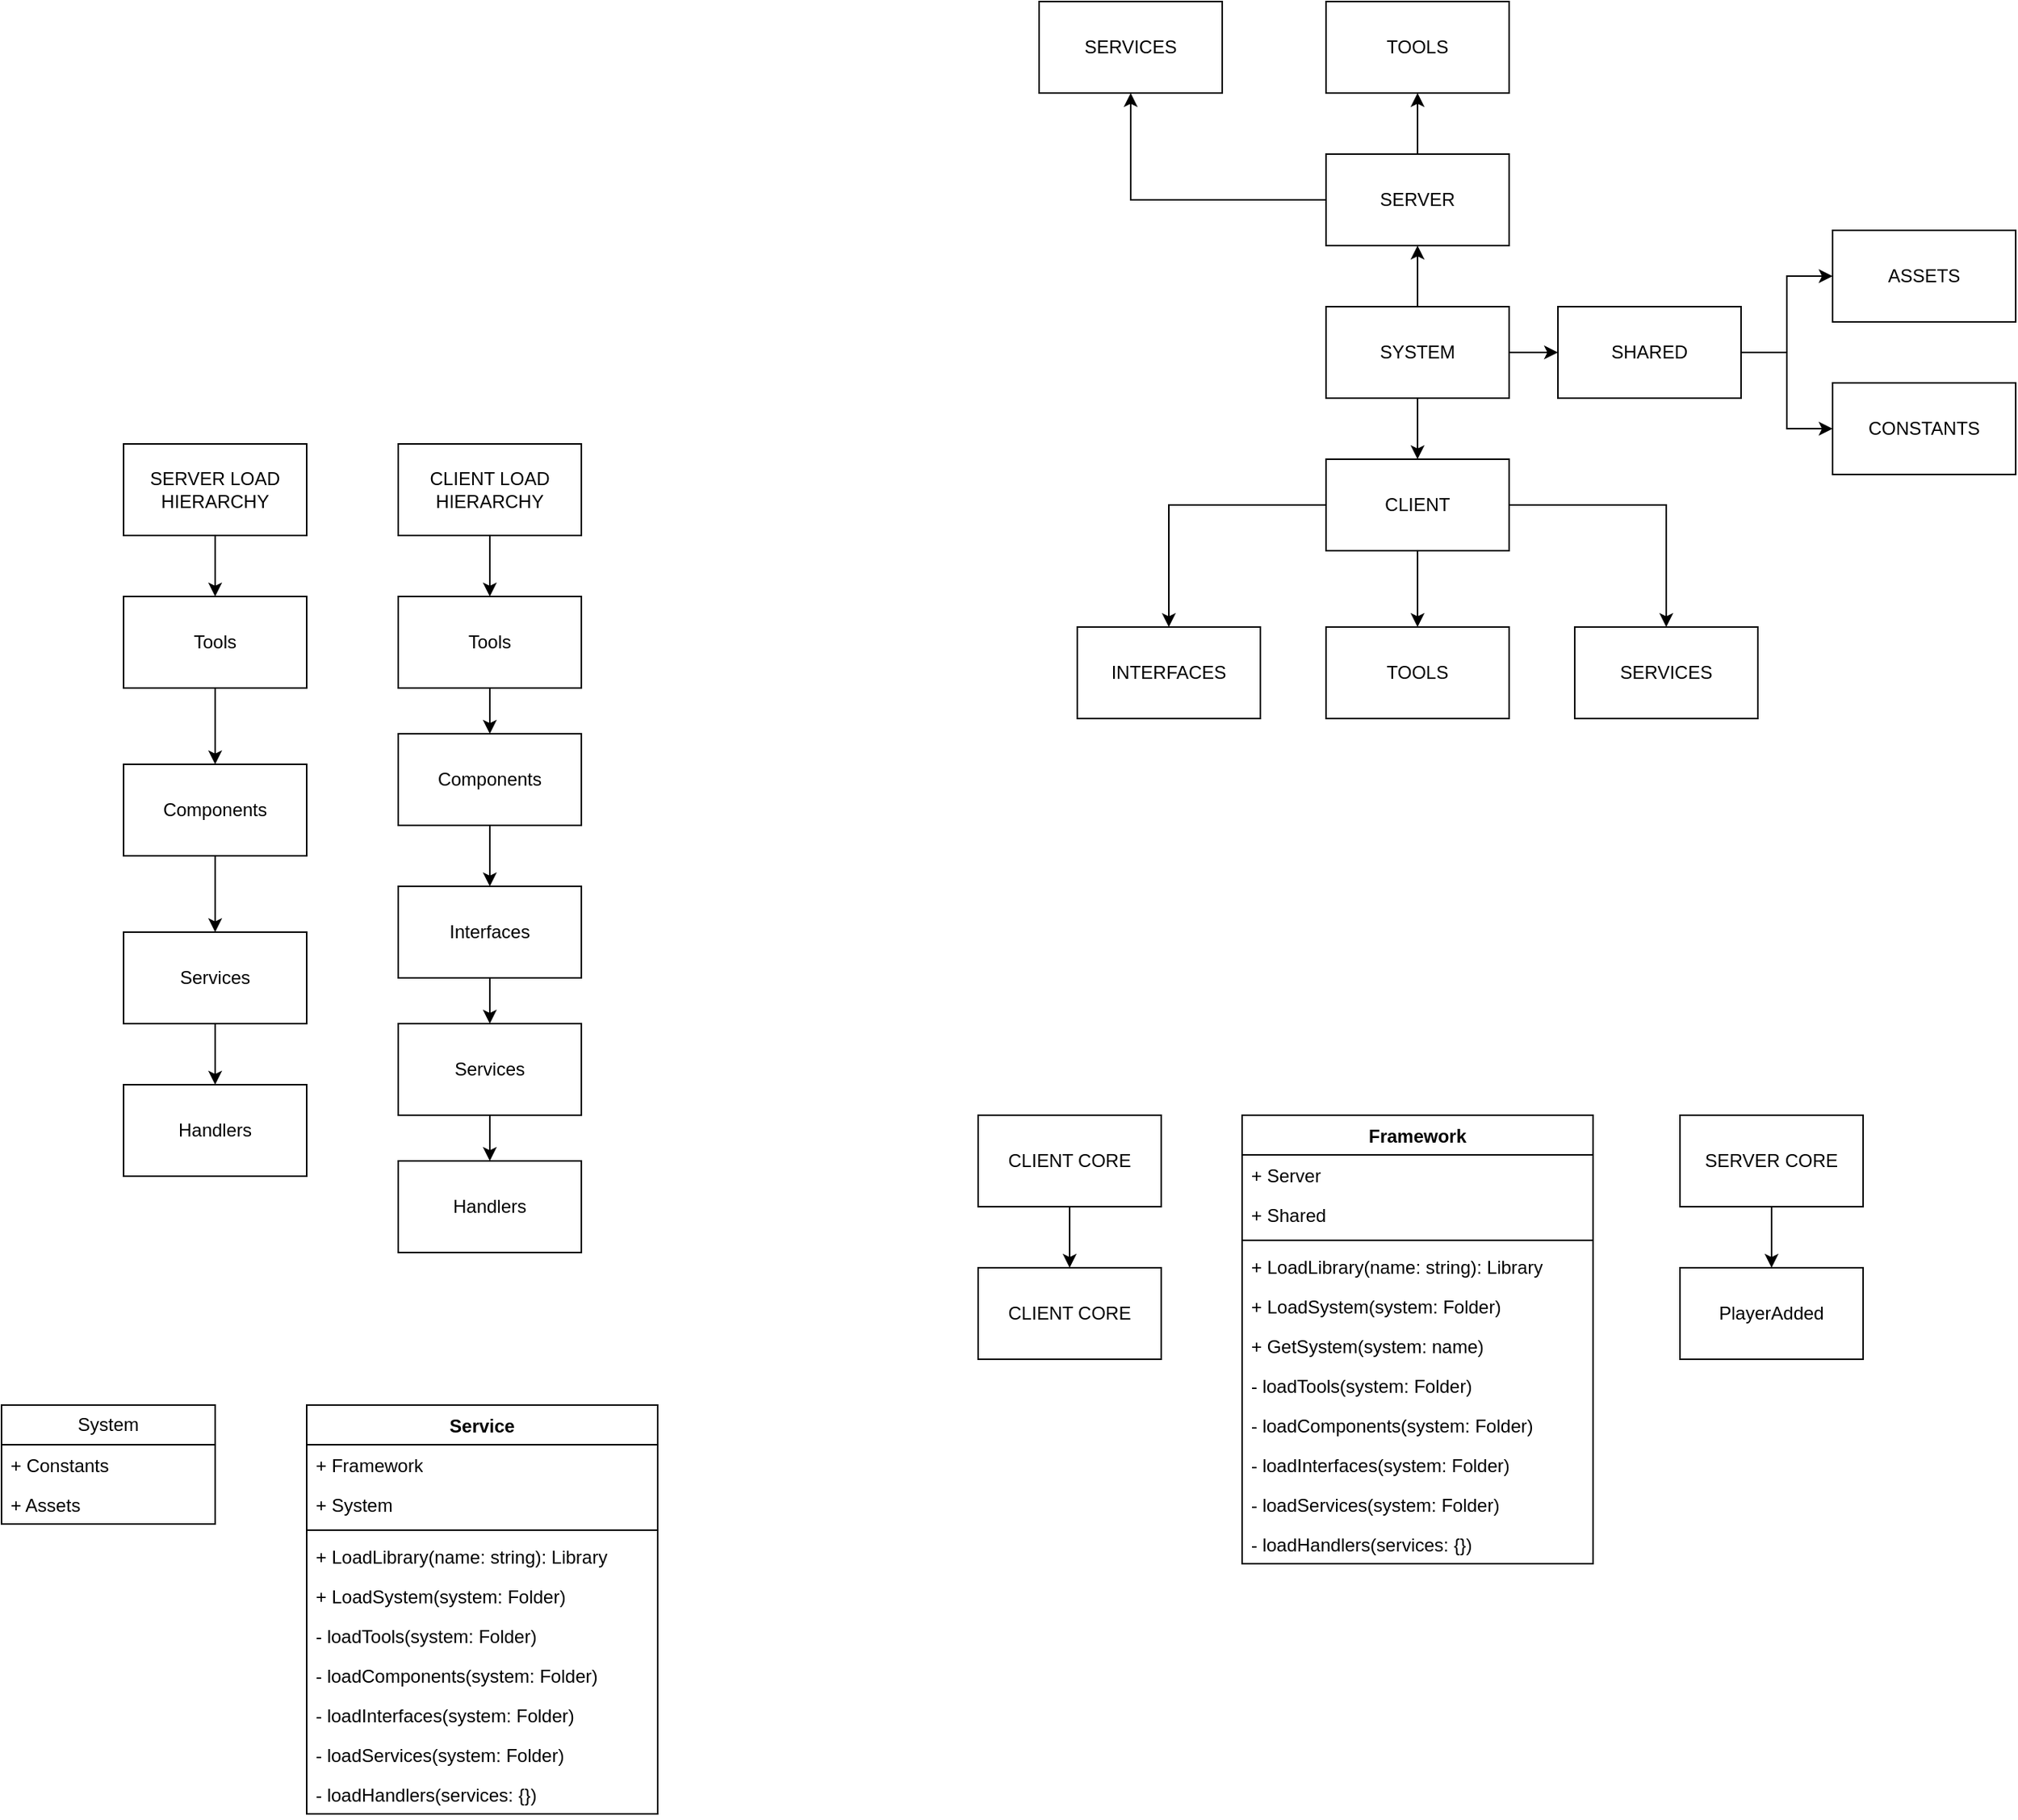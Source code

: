<mxfile version="24.8.0">
  <diagram name="Strona-1" id="D0WtJ--KG0pHbl8i14lQ">
    <mxGraphModel dx="2062" dy="1830" grid="1" gridSize="10" guides="1" tooltips="1" connect="1" arrows="1" fold="1" page="1" pageScale="1" pageWidth="827" pageHeight="1169" math="0" shadow="0">
      <root>
        <mxCell id="0" />
        <mxCell id="1" parent="0" />
        <mxCell id="PejXEIsaFlRkTcH4WxqB-4" value="" style="edgeStyle=orthogonalEdgeStyle;rounded=0;orthogonalLoop=1;jettySize=auto;html=1;" edge="1" parent="1" source="Cw_Zhbjyzplr6PI6fNdj-1">
          <mxGeometry relative="1" as="geometry">
            <mxPoint x="190" y="320" as="targetPoint" />
          </mxGeometry>
        </mxCell>
        <mxCell id="Cw_Zhbjyzplr6PI6fNdj-1" value="CLIENT CORE" style="rounded=0;whiteSpace=wrap;html=1;" parent="1" vertex="1">
          <mxGeometry x="130" y="220" width="120" height="60" as="geometry" />
        </mxCell>
        <mxCell id="PejXEIsaFlRkTcH4WxqB-6" style="edgeStyle=orthogonalEdgeStyle;rounded=0;orthogonalLoop=1;jettySize=auto;html=1;entryX=0.5;entryY=0;entryDx=0;entryDy=0;" edge="1" parent="1" source="Cw_Zhbjyzplr6PI6fNdj-2" target="PejXEIsaFlRkTcH4WxqB-5">
          <mxGeometry relative="1" as="geometry" />
        </mxCell>
        <mxCell id="Cw_Zhbjyzplr6PI6fNdj-2" value="SERVER CORE" style="rounded=0;whiteSpace=wrap;html=1;" parent="1" vertex="1">
          <mxGeometry x="590" y="220" width="120" height="60" as="geometry" />
        </mxCell>
        <mxCell id="Cw_Zhbjyzplr6PI6fNdj-11" style="edgeStyle=orthogonalEdgeStyle;rounded=0;orthogonalLoop=1;jettySize=auto;html=1;entryX=0.5;entryY=0;entryDx=0;entryDy=0;" parent="1" source="Cw_Zhbjyzplr6PI6fNdj-7" target="Cw_Zhbjyzplr6PI6fNdj-10" edge="1">
          <mxGeometry relative="1" as="geometry" />
        </mxCell>
        <mxCell id="Cw_Zhbjyzplr6PI6fNdj-13" style="edgeStyle=orthogonalEdgeStyle;rounded=0;orthogonalLoop=1;jettySize=auto;html=1;entryX=0.5;entryY=0;entryDx=0;entryDy=0;" parent="1" source="Cw_Zhbjyzplr6PI6fNdj-7" target="Cw_Zhbjyzplr6PI6fNdj-12" edge="1">
          <mxGeometry relative="1" as="geometry" />
        </mxCell>
        <mxCell id="Cw_Zhbjyzplr6PI6fNdj-15" style="edgeStyle=orthogonalEdgeStyle;rounded=0;orthogonalLoop=1;jettySize=auto;html=1;entryX=0.5;entryY=0;entryDx=0;entryDy=0;" parent="1" source="Cw_Zhbjyzplr6PI6fNdj-7" target="Cw_Zhbjyzplr6PI6fNdj-14" edge="1">
          <mxGeometry relative="1" as="geometry" />
        </mxCell>
        <mxCell id="Cw_Zhbjyzplr6PI6fNdj-7" value="CLIENT" style="whiteSpace=wrap;html=1;rounded=0;" parent="1" vertex="1">
          <mxGeometry x="358" y="-210" width="120" height="60" as="geometry" />
        </mxCell>
        <mxCell id="Cw_Zhbjyzplr6PI6fNdj-10" value="TOOLS" style="whiteSpace=wrap;html=1;rounded=0;" parent="1" vertex="1">
          <mxGeometry x="358" y="-100" width="120" height="60" as="geometry" />
        </mxCell>
        <mxCell id="Cw_Zhbjyzplr6PI6fNdj-12" value="INTERFACES" style="whiteSpace=wrap;html=1;rounded=0;" parent="1" vertex="1">
          <mxGeometry x="195" y="-100" width="120" height="60" as="geometry" />
        </mxCell>
        <mxCell id="Cw_Zhbjyzplr6PI6fNdj-14" value="SERVICES" style="whiteSpace=wrap;html=1;rounded=0;" parent="1" vertex="1">
          <mxGeometry x="521" y="-100" width="120" height="60" as="geometry" />
        </mxCell>
        <mxCell id="Cw_Zhbjyzplr6PI6fNdj-16" value="ASSETS" style="whiteSpace=wrap;html=1;rounded=0;" parent="1" vertex="1">
          <mxGeometry x="690" y="-360" width="120" height="60" as="geometry" />
        </mxCell>
        <mxCell id="Cw_Zhbjyzplr6PI6fNdj-23" style="edgeStyle=orthogonalEdgeStyle;rounded=0;orthogonalLoop=1;jettySize=auto;html=1;entryX=0.5;entryY=0;entryDx=0;entryDy=0;" parent="1" source="Cw_Zhbjyzplr6PI6fNdj-22" target="Cw_Zhbjyzplr6PI6fNdj-7" edge="1">
          <mxGeometry relative="1" as="geometry" />
        </mxCell>
        <mxCell id="Cw_Zhbjyzplr6PI6fNdj-27" style="edgeStyle=orthogonalEdgeStyle;rounded=0;orthogonalLoop=1;jettySize=auto;html=1;entryX=0.5;entryY=1;entryDx=0;entryDy=0;" parent="1" source="Cw_Zhbjyzplr6PI6fNdj-22" target="Cw_Zhbjyzplr6PI6fNdj-24" edge="1">
          <mxGeometry relative="1" as="geometry" />
        </mxCell>
        <mxCell id="Cw_Zhbjyzplr6PI6fNdj-29" value="" style="edgeStyle=orthogonalEdgeStyle;rounded=0;orthogonalLoop=1;jettySize=auto;html=1;" parent="1" source="Cw_Zhbjyzplr6PI6fNdj-22" target="Cw_Zhbjyzplr6PI6fNdj-28" edge="1">
          <mxGeometry relative="1" as="geometry" />
        </mxCell>
        <mxCell id="Cw_Zhbjyzplr6PI6fNdj-22" value="SYSTEM" style="whiteSpace=wrap;html=1;rounded=0;" parent="1" vertex="1">
          <mxGeometry x="358" y="-310" width="120" height="60" as="geometry" />
        </mxCell>
        <mxCell id="Cw_Zhbjyzplr6PI6fNdj-26" style="edgeStyle=orthogonalEdgeStyle;rounded=0;orthogonalLoop=1;jettySize=auto;html=1;entryX=0.5;entryY=1;entryDx=0;entryDy=0;" parent="1" source="Cw_Zhbjyzplr6PI6fNdj-24" target="Cw_Zhbjyzplr6PI6fNdj-25" edge="1">
          <mxGeometry relative="1" as="geometry" />
        </mxCell>
        <mxCell id="Cw_Zhbjyzplr6PI6fNdj-34" style="edgeStyle=orthogonalEdgeStyle;rounded=0;orthogonalLoop=1;jettySize=auto;html=1;" parent="1" source="Cw_Zhbjyzplr6PI6fNdj-24" target="Cw_Zhbjyzplr6PI6fNdj-33" edge="1">
          <mxGeometry relative="1" as="geometry" />
        </mxCell>
        <mxCell id="Cw_Zhbjyzplr6PI6fNdj-24" value="SERVER" style="whiteSpace=wrap;html=1;rounded=0;" parent="1" vertex="1">
          <mxGeometry x="358" y="-410" width="120" height="60" as="geometry" />
        </mxCell>
        <mxCell id="Cw_Zhbjyzplr6PI6fNdj-25" value="SERVICES" style="whiteSpace=wrap;html=1;rounded=0;" parent="1" vertex="1">
          <mxGeometry x="170" y="-510" width="120" height="60" as="geometry" />
        </mxCell>
        <mxCell id="Cw_Zhbjyzplr6PI6fNdj-31" style="edgeStyle=orthogonalEdgeStyle;rounded=0;orthogonalLoop=1;jettySize=auto;html=1;entryX=0;entryY=0.5;entryDx=0;entryDy=0;" parent="1" source="Cw_Zhbjyzplr6PI6fNdj-28" target="Cw_Zhbjyzplr6PI6fNdj-30" edge="1">
          <mxGeometry relative="1" as="geometry" />
        </mxCell>
        <mxCell id="Cw_Zhbjyzplr6PI6fNdj-32" style="edgeStyle=orthogonalEdgeStyle;rounded=0;orthogonalLoop=1;jettySize=auto;html=1;entryX=0;entryY=0.5;entryDx=0;entryDy=0;" parent="1" source="Cw_Zhbjyzplr6PI6fNdj-28" target="Cw_Zhbjyzplr6PI6fNdj-16" edge="1">
          <mxGeometry relative="1" as="geometry" />
        </mxCell>
        <mxCell id="Cw_Zhbjyzplr6PI6fNdj-28" value="SHARED" style="whiteSpace=wrap;html=1;rounded=0;" parent="1" vertex="1">
          <mxGeometry x="510" y="-310" width="120" height="60" as="geometry" />
        </mxCell>
        <mxCell id="Cw_Zhbjyzplr6PI6fNdj-30" value="CONSTANTS" style="whiteSpace=wrap;html=1;rounded=0;" parent="1" vertex="1">
          <mxGeometry x="690" y="-260" width="120" height="60" as="geometry" />
        </mxCell>
        <mxCell id="Cw_Zhbjyzplr6PI6fNdj-33" value="TOOLS" style="whiteSpace=wrap;html=1;rounded=0;" parent="1" vertex="1">
          <mxGeometry x="358" y="-510" width="120" height="60" as="geometry" />
        </mxCell>
        <mxCell id="PejXEIsaFlRkTcH4WxqB-5" value="PlayerAdded" style="whiteSpace=wrap;html=1;rounded=0;" vertex="1" parent="1">
          <mxGeometry x="590" y="320" width="120" height="60" as="geometry" />
        </mxCell>
        <mxCell id="PejXEIsaFlRkTcH4WxqB-7" value="Framework" style="swimlane;fontStyle=1;align=center;verticalAlign=top;childLayout=stackLayout;horizontal=1;startSize=26;horizontalStack=0;resizeParent=1;resizeParentMax=0;resizeLast=0;collapsible=1;marginBottom=0;whiteSpace=wrap;html=1;" vertex="1" parent="1">
          <mxGeometry x="303" y="220" width="230" height="294" as="geometry" />
        </mxCell>
        <mxCell id="PejXEIsaFlRkTcH4WxqB-8" value="+ Server" style="text;strokeColor=none;fillColor=none;align=left;verticalAlign=top;spacingLeft=4;spacingRight=4;overflow=hidden;rotatable=0;points=[[0,0.5],[1,0.5]];portConstraint=eastwest;whiteSpace=wrap;html=1;" vertex="1" parent="PejXEIsaFlRkTcH4WxqB-7">
          <mxGeometry y="26" width="230" height="26" as="geometry" />
        </mxCell>
        <mxCell id="PejXEIsaFlRkTcH4WxqB-12" value="+ Shared" style="text;strokeColor=none;fillColor=none;align=left;verticalAlign=top;spacingLeft=4;spacingRight=4;overflow=hidden;rotatable=0;points=[[0,0.5],[1,0.5]];portConstraint=eastwest;whiteSpace=wrap;html=1;" vertex="1" parent="PejXEIsaFlRkTcH4WxqB-7">
          <mxGeometry y="52" width="230" height="26" as="geometry" />
        </mxCell>
        <mxCell id="PejXEIsaFlRkTcH4WxqB-9" value="" style="line;strokeWidth=1;fillColor=none;align=left;verticalAlign=middle;spacingTop=-1;spacingLeft=3;spacingRight=3;rotatable=0;labelPosition=right;points=[];portConstraint=eastwest;strokeColor=inherit;" vertex="1" parent="PejXEIsaFlRkTcH4WxqB-7">
          <mxGeometry y="78" width="230" height="8" as="geometry" />
        </mxCell>
        <mxCell id="PejXEIsaFlRkTcH4WxqB-10" value="+ LoadLibrary(name: string): Library" style="text;strokeColor=none;fillColor=none;align=left;verticalAlign=top;spacingLeft=4;spacingRight=4;overflow=hidden;rotatable=0;points=[[0,0.5],[1,0.5]];portConstraint=eastwest;whiteSpace=wrap;html=1;" vertex="1" parent="PejXEIsaFlRkTcH4WxqB-7">
          <mxGeometry y="86" width="230" height="26" as="geometry" />
        </mxCell>
        <mxCell id="PejXEIsaFlRkTcH4WxqB-11" value="+ LoadSystem(system: Folder)" style="text;strokeColor=none;fillColor=none;align=left;verticalAlign=top;spacingLeft=4;spacingRight=4;overflow=hidden;rotatable=0;points=[[0,0.5],[1,0.5]];portConstraint=eastwest;whiteSpace=wrap;html=1;" vertex="1" parent="PejXEIsaFlRkTcH4WxqB-7">
          <mxGeometry y="112" width="230" height="26" as="geometry" />
        </mxCell>
        <mxCell id="PejXEIsaFlRkTcH4WxqB-57" value="+ GetSystem(system: name)" style="text;strokeColor=none;fillColor=none;align=left;verticalAlign=top;spacingLeft=4;spacingRight=4;overflow=hidden;rotatable=0;points=[[0,0.5],[1,0.5]];portConstraint=eastwest;whiteSpace=wrap;html=1;" vertex="1" parent="PejXEIsaFlRkTcH4WxqB-7">
          <mxGeometry y="138" width="230" height="26" as="geometry" />
        </mxCell>
        <mxCell id="PejXEIsaFlRkTcH4WxqB-34" value="- loadTools(system: Folder)" style="text;strokeColor=none;fillColor=none;align=left;verticalAlign=top;spacingLeft=4;spacingRight=4;overflow=hidden;rotatable=0;points=[[0,0.5],[1,0.5]];portConstraint=eastwest;whiteSpace=wrap;html=1;" vertex="1" parent="PejXEIsaFlRkTcH4WxqB-7">
          <mxGeometry y="164" width="230" height="26" as="geometry" />
        </mxCell>
        <mxCell id="PejXEIsaFlRkTcH4WxqB-39" value="- loadComponents(system: Folder)" style="text;strokeColor=none;fillColor=none;align=left;verticalAlign=top;spacingLeft=4;spacingRight=4;overflow=hidden;rotatable=0;points=[[0,0.5],[1,0.5]];portConstraint=eastwest;whiteSpace=wrap;html=1;" vertex="1" parent="PejXEIsaFlRkTcH4WxqB-7">
          <mxGeometry y="190" width="230" height="26" as="geometry" />
        </mxCell>
        <mxCell id="PejXEIsaFlRkTcH4WxqB-43" value="- loadInterfaces(system: Folder)" style="text;strokeColor=none;fillColor=none;align=left;verticalAlign=top;spacingLeft=4;spacingRight=4;overflow=hidden;rotatable=0;points=[[0,0.5],[1,0.5]];portConstraint=eastwest;whiteSpace=wrap;html=1;" vertex="1" parent="PejXEIsaFlRkTcH4WxqB-7">
          <mxGeometry y="216" width="230" height="26" as="geometry" />
        </mxCell>
        <mxCell id="PejXEIsaFlRkTcH4WxqB-44" value="- loadServices(system: Folder)" style="text;strokeColor=none;fillColor=none;align=left;verticalAlign=top;spacingLeft=4;spacingRight=4;overflow=hidden;rotatable=0;points=[[0,0.5],[1,0.5]];portConstraint=eastwest;whiteSpace=wrap;html=1;" vertex="1" parent="PejXEIsaFlRkTcH4WxqB-7">
          <mxGeometry y="242" width="230" height="26" as="geometry" />
        </mxCell>
        <mxCell id="PejXEIsaFlRkTcH4WxqB-33" value="- loadHandlers(services: {})" style="text;strokeColor=none;fillColor=none;align=left;verticalAlign=top;spacingLeft=4;spacingRight=4;overflow=hidden;rotatable=0;points=[[0,0.5],[1,0.5]];portConstraint=eastwest;whiteSpace=wrap;html=1;" vertex="1" parent="PejXEIsaFlRkTcH4WxqB-7">
          <mxGeometry y="268" width="230" height="26" as="geometry" />
        </mxCell>
        <mxCell id="PejXEIsaFlRkTcH4WxqB-30" value="" style="edgeStyle=orthogonalEdgeStyle;rounded=0;orthogonalLoop=1;jettySize=auto;html=1;" edge="1" parent="1" source="PejXEIsaFlRkTcH4WxqB-13" target="PejXEIsaFlRkTcH4WxqB-24">
          <mxGeometry relative="1" as="geometry" />
        </mxCell>
        <mxCell id="PejXEIsaFlRkTcH4WxqB-13" value="CLIENT LOAD HIERARCHY" style="rounded=0;whiteSpace=wrap;html=1;" vertex="1" parent="1">
          <mxGeometry x="-250" y="-220" width="120" height="60" as="geometry" />
        </mxCell>
        <mxCell id="PejXEIsaFlRkTcH4WxqB-16" value="" style="edgeStyle=orthogonalEdgeStyle;rounded=0;orthogonalLoop=1;jettySize=auto;html=1;" edge="1" parent="1" source="PejXEIsaFlRkTcH4WxqB-14" target="PejXEIsaFlRkTcH4WxqB-15">
          <mxGeometry relative="1" as="geometry" />
        </mxCell>
        <mxCell id="PejXEIsaFlRkTcH4WxqB-14" value="SERVER LOAD HIERARCHY" style="rounded=0;whiteSpace=wrap;html=1;" vertex="1" parent="1">
          <mxGeometry x="-430" y="-220" width="120" height="60" as="geometry" />
        </mxCell>
        <mxCell id="PejXEIsaFlRkTcH4WxqB-40" style="edgeStyle=orthogonalEdgeStyle;rounded=0;orthogonalLoop=1;jettySize=auto;html=1;entryX=0.5;entryY=0;entryDx=0;entryDy=0;" edge="1" parent="1" source="PejXEIsaFlRkTcH4WxqB-15" target="PejXEIsaFlRkTcH4WxqB-18">
          <mxGeometry relative="1" as="geometry" />
        </mxCell>
        <mxCell id="PejXEIsaFlRkTcH4WxqB-15" value="Tools" style="whiteSpace=wrap;html=1;rounded=0;" vertex="1" parent="1">
          <mxGeometry x="-430" y="-120" width="120" height="60" as="geometry" />
        </mxCell>
        <mxCell id="PejXEIsaFlRkTcH4WxqB-17" value="Handlers" style="whiteSpace=wrap;html=1;rounded=0;" vertex="1" parent="1">
          <mxGeometry x="-430" y="200" width="120" height="60" as="geometry" />
        </mxCell>
        <mxCell id="PejXEIsaFlRkTcH4WxqB-41" style="edgeStyle=orthogonalEdgeStyle;rounded=0;orthogonalLoop=1;jettySize=auto;html=1;entryX=0.5;entryY=0;entryDx=0;entryDy=0;" edge="1" parent="1" source="PejXEIsaFlRkTcH4WxqB-18" target="PejXEIsaFlRkTcH4WxqB-19">
          <mxGeometry relative="1" as="geometry" />
        </mxCell>
        <mxCell id="PejXEIsaFlRkTcH4WxqB-18" value="Components" style="whiteSpace=wrap;html=1;rounded=0;" vertex="1" parent="1">
          <mxGeometry x="-430" y="-10" width="120" height="60" as="geometry" />
        </mxCell>
        <mxCell id="PejXEIsaFlRkTcH4WxqB-42" style="edgeStyle=orthogonalEdgeStyle;rounded=0;orthogonalLoop=1;jettySize=auto;html=1;entryX=0.5;entryY=0;entryDx=0;entryDy=0;" edge="1" parent="1" source="PejXEIsaFlRkTcH4WxqB-19" target="PejXEIsaFlRkTcH4WxqB-17">
          <mxGeometry relative="1" as="geometry" />
        </mxCell>
        <mxCell id="PejXEIsaFlRkTcH4WxqB-19" value="Services" style="whiteSpace=wrap;html=1;rounded=0;" vertex="1" parent="1">
          <mxGeometry x="-430" y="100" width="120" height="60" as="geometry" />
        </mxCell>
        <mxCell id="PejXEIsaFlRkTcH4WxqB-36" style="edgeStyle=orthogonalEdgeStyle;rounded=0;orthogonalLoop=1;jettySize=auto;html=1;" edge="1" parent="1" source="PejXEIsaFlRkTcH4WxqB-24" target="PejXEIsaFlRkTcH4WxqB-28">
          <mxGeometry relative="1" as="geometry" />
        </mxCell>
        <mxCell id="PejXEIsaFlRkTcH4WxqB-24" value="Tools" style="whiteSpace=wrap;html=1;rounded=0;" vertex="1" parent="1">
          <mxGeometry x="-250" y="-120" width="120" height="60" as="geometry" />
        </mxCell>
        <mxCell id="PejXEIsaFlRkTcH4WxqB-26" value="Handlers" style="whiteSpace=wrap;html=1;rounded=0;" vertex="1" parent="1">
          <mxGeometry x="-250" y="250" width="120" height="60" as="geometry" />
        </mxCell>
        <mxCell id="PejXEIsaFlRkTcH4WxqB-27" value="" style="edgeStyle=orthogonalEdgeStyle;rounded=0;orthogonalLoop=1;jettySize=auto;html=1;" edge="1" source="PejXEIsaFlRkTcH4WxqB-31" target="PejXEIsaFlRkTcH4WxqB-29" parent="1">
          <mxGeometry relative="1" as="geometry" />
        </mxCell>
        <mxCell id="PejXEIsaFlRkTcH4WxqB-28" value="Components" style="whiteSpace=wrap;html=1;rounded=0;" vertex="1" parent="1">
          <mxGeometry x="-250" y="-30" width="120" height="60" as="geometry" />
        </mxCell>
        <mxCell id="PejXEIsaFlRkTcH4WxqB-37" style="edgeStyle=orthogonalEdgeStyle;rounded=0;orthogonalLoop=1;jettySize=auto;html=1;" edge="1" parent="1" source="PejXEIsaFlRkTcH4WxqB-29" target="PejXEIsaFlRkTcH4WxqB-26">
          <mxGeometry relative="1" as="geometry" />
        </mxCell>
        <mxCell id="PejXEIsaFlRkTcH4WxqB-29" value="Services" style="whiteSpace=wrap;html=1;rounded=0;" vertex="1" parent="1">
          <mxGeometry x="-250" y="160" width="120" height="60" as="geometry" />
        </mxCell>
        <mxCell id="PejXEIsaFlRkTcH4WxqB-32" value="" style="edgeStyle=orthogonalEdgeStyle;rounded=0;orthogonalLoop=1;jettySize=auto;html=1;" edge="1" parent="1" source="PejXEIsaFlRkTcH4WxqB-28" target="PejXEIsaFlRkTcH4WxqB-31">
          <mxGeometry relative="1" as="geometry">
            <mxPoint x="-190" y="30" as="sourcePoint" />
            <mxPoint x="-190" y="160" as="targetPoint" />
          </mxGeometry>
        </mxCell>
        <mxCell id="PejXEIsaFlRkTcH4WxqB-31" value="Interfaces" style="whiteSpace=wrap;html=1;rounded=0;" vertex="1" parent="1">
          <mxGeometry x="-250" y="70" width="120" height="60" as="geometry" />
        </mxCell>
        <mxCell id="PejXEIsaFlRkTcH4WxqB-38" value="CLIENT CORE" style="rounded=0;whiteSpace=wrap;html=1;" vertex="1" parent="1">
          <mxGeometry x="130" y="320" width="120" height="60" as="geometry" />
        </mxCell>
        <mxCell id="PejXEIsaFlRkTcH4WxqB-46" value="Service" style="swimlane;fontStyle=1;align=center;verticalAlign=top;childLayout=stackLayout;horizontal=1;startSize=26;horizontalStack=0;resizeParent=1;resizeParentMax=0;resizeLast=0;collapsible=1;marginBottom=0;whiteSpace=wrap;html=1;" vertex="1" parent="1">
          <mxGeometry x="-310" y="410" width="230" height="268" as="geometry" />
        </mxCell>
        <mxCell id="PejXEIsaFlRkTcH4WxqB-47" value="+ Framework" style="text;strokeColor=none;fillColor=none;align=left;verticalAlign=top;spacingLeft=4;spacingRight=4;overflow=hidden;rotatable=0;points=[[0,0.5],[1,0.5]];portConstraint=eastwest;whiteSpace=wrap;html=1;" vertex="1" parent="PejXEIsaFlRkTcH4WxqB-46">
          <mxGeometry y="26" width="230" height="26" as="geometry" />
        </mxCell>
        <mxCell id="PejXEIsaFlRkTcH4WxqB-48" value="+ System" style="text;strokeColor=none;fillColor=none;align=left;verticalAlign=top;spacingLeft=4;spacingRight=4;overflow=hidden;rotatable=0;points=[[0,0.5],[1,0.5]];portConstraint=eastwest;whiteSpace=wrap;html=1;" vertex="1" parent="PejXEIsaFlRkTcH4WxqB-46">
          <mxGeometry y="52" width="230" height="26" as="geometry" />
        </mxCell>
        <mxCell id="PejXEIsaFlRkTcH4WxqB-49" value="" style="line;strokeWidth=1;fillColor=none;align=left;verticalAlign=middle;spacingTop=-1;spacingLeft=3;spacingRight=3;rotatable=0;labelPosition=right;points=[];portConstraint=eastwest;strokeColor=inherit;" vertex="1" parent="PejXEIsaFlRkTcH4WxqB-46">
          <mxGeometry y="78" width="230" height="8" as="geometry" />
        </mxCell>
        <mxCell id="PejXEIsaFlRkTcH4WxqB-50" value="+ LoadLibrary(name: string): Library" style="text;strokeColor=none;fillColor=none;align=left;verticalAlign=top;spacingLeft=4;spacingRight=4;overflow=hidden;rotatable=0;points=[[0,0.5],[1,0.5]];portConstraint=eastwest;whiteSpace=wrap;html=1;" vertex="1" parent="PejXEIsaFlRkTcH4WxqB-46">
          <mxGeometry y="86" width="230" height="26" as="geometry" />
        </mxCell>
        <mxCell id="PejXEIsaFlRkTcH4WxqB-51" value="+ LoadSystem(system: Folder)" style="text;strokeColor=none;fillColor=none;align=left;verticalAlign=top;spacingLeft=4;spacingRight=4;overflow=hidden;rotatable=0;points=[[0,0.5],[1,0.5]];portConstraint=eastwest;whiteSpace=wrap;html=1;" vertex="1" parent="PejXEIsaFlRkTcH4WxqB-46">
          <mxGeometry y="112" width="230" height="26" as="geometry" />
        </mxCell>
        <mxCell id="PejXEIsaFlRkTcH4WxqB-52" value="- loadTools(system: Folder)" style="text;strokeColor=none;fillColor=none;align=left;verticalAlign=top;spacingLeft=4;spacingRight=4;overflow=hidden;rotatable=0;points=[[0,0.5],[1,0.5]];portConstraint=eastwest;whiteSpace=wrap;html=1;" vertex="1" parent="PejXEIsaFlRkTcH4WxqB-46">
          <mxGeometry y="138" width="230" height="26" as="geometry" />
        </mxCell>
        <mxCell id="PejXEIsaFlRkTcH4WxqB-53" value="- loadComponents(system: Folder)" style="text;strokeColor=none;fillColor=none;align=left;verticalAlign=top;spacingLeft=4;spacingRight=4;overflow=hidden;rotatable=0;points=[[0,0.5],[1,0.5]];portConstraint=eastwest;whiteSpace=wrap;html=1;" vertex="1" parent="PejXEIsaFlRkTcH4WxqB-46">
          <mxGeometry y="164" width="230" height="26" as="geometry" />
        </mxCell>
        <mxCell id="PejXEIsaFlRkTcH4WxqB-54" value="- loadInterfaces(system: Folder)" style="text;strokeColor=none;fillColor=none;align=left;verticalAlign=top;spacingLeft=4;spacingRight=4;overflow=hidden;rotatable=0;points=[[0,0.5],[1,0.5]];portConstraint=eastwest;whiteSpace=wrap;html=1;" vertex="1" parent="PejXEIsaFlRkTcH4WxqB-46">
          <mxGeometry y="190" width="230" height="26" as="geometry" />
        </mxCell>
        <mxCell id="PejXEIsaFlRkTcH4WxqB-55" value="- loadServices(system: Folder)" style="text;strokeColor=none;fillColor=none;align=left;verticalAlign=top;spacingLeft=4;spacingRight=4;overflow=hidden;rotatable=0;points=[[0,0.5],[1,0.5]];portConstraint=eastwest;whiteSpace=wrap;html=1;" vertex="1" parent="PejXEIsaFlRkTcH4WxqB-46">
          <mxGeometry y="216" width="230" height="26" as="geometry" />
        </mxCell>
        <mxCell id="PejXEIsaFlRkTcH4WxqB-56" value="- loadHandlers(services: {})" style="text;strokeColor=none;fillColor=none;align=left;verticalAlign=top;spacingLeft=4;spacingRight=4;overflow=hidden;rotatable=0;points=[[0,0.5],[1,0.5]];portConstraint=eastwest;whiteSpace=wrap;html=1;" vertex="1" parent="PejXEIsaFlRkTcH4WxqB-46">
          <mxGeometry y="242" width="230" height="26" as="geometry" />
        </mxCell>
        <mxCell id="PejXEIsaFlRkTcH4WxqB-58" value="System" style="swimlane;fontStyle=0;childLayout=stackLayout;horizontal=1;startSize=26;fillColor=none;horizontalStack=0;resizeParent=1;resizeParentMax=0;resizeLast=0;collapsible=1;marginBottom=0;whiteSpace=wrap;html=1;" vertex="1" parent="1">
          <mxGeometry x="-510" y="410" width="140" height="78" as="geometry" />
        </mxCell>
        <mxCell id="PejXEIsaFlRkTcH4WxqB-59" value="+ Constants" style="text;strokeColor=none;fillColor=none;align=left;verticalAlign=top;spacingLeft=4;spacingRight=4;overflow=hidden;rotatable=0;points=[[0,0.5],[1,0.5]];portConstraint=eastwest;whiteSpace=wrap;html=1;" vertex="1" parent="PejXEIsaFlRkTcH4WxqB-58">
          <mxGeometry y="26" width="140" height="26" as="geometry" />
        </mxCell>
        <mxCell id="PejXEIsaFlRkTcH4WxqB-60" value="+ Assets" style="text;strokeColor=none;fillColor=none;align=left;verticalAlign=top;spacingLeft=4;spacingRight=4;overflow=hidden;rotatable=0;points=[[0,0.5],[1,0.5]];portConstraint=eastwest;whiteSpace=wrap;html=1;" vertex="1" parent="PejXEIsaFlRkTcH4WxqB-58">
          <mxGeometry y="52" width="140" height="26" as="geometry" />
        </mxCell>
      </root>
    </mxGraphModel>
  </diagram>
</mxfile>
